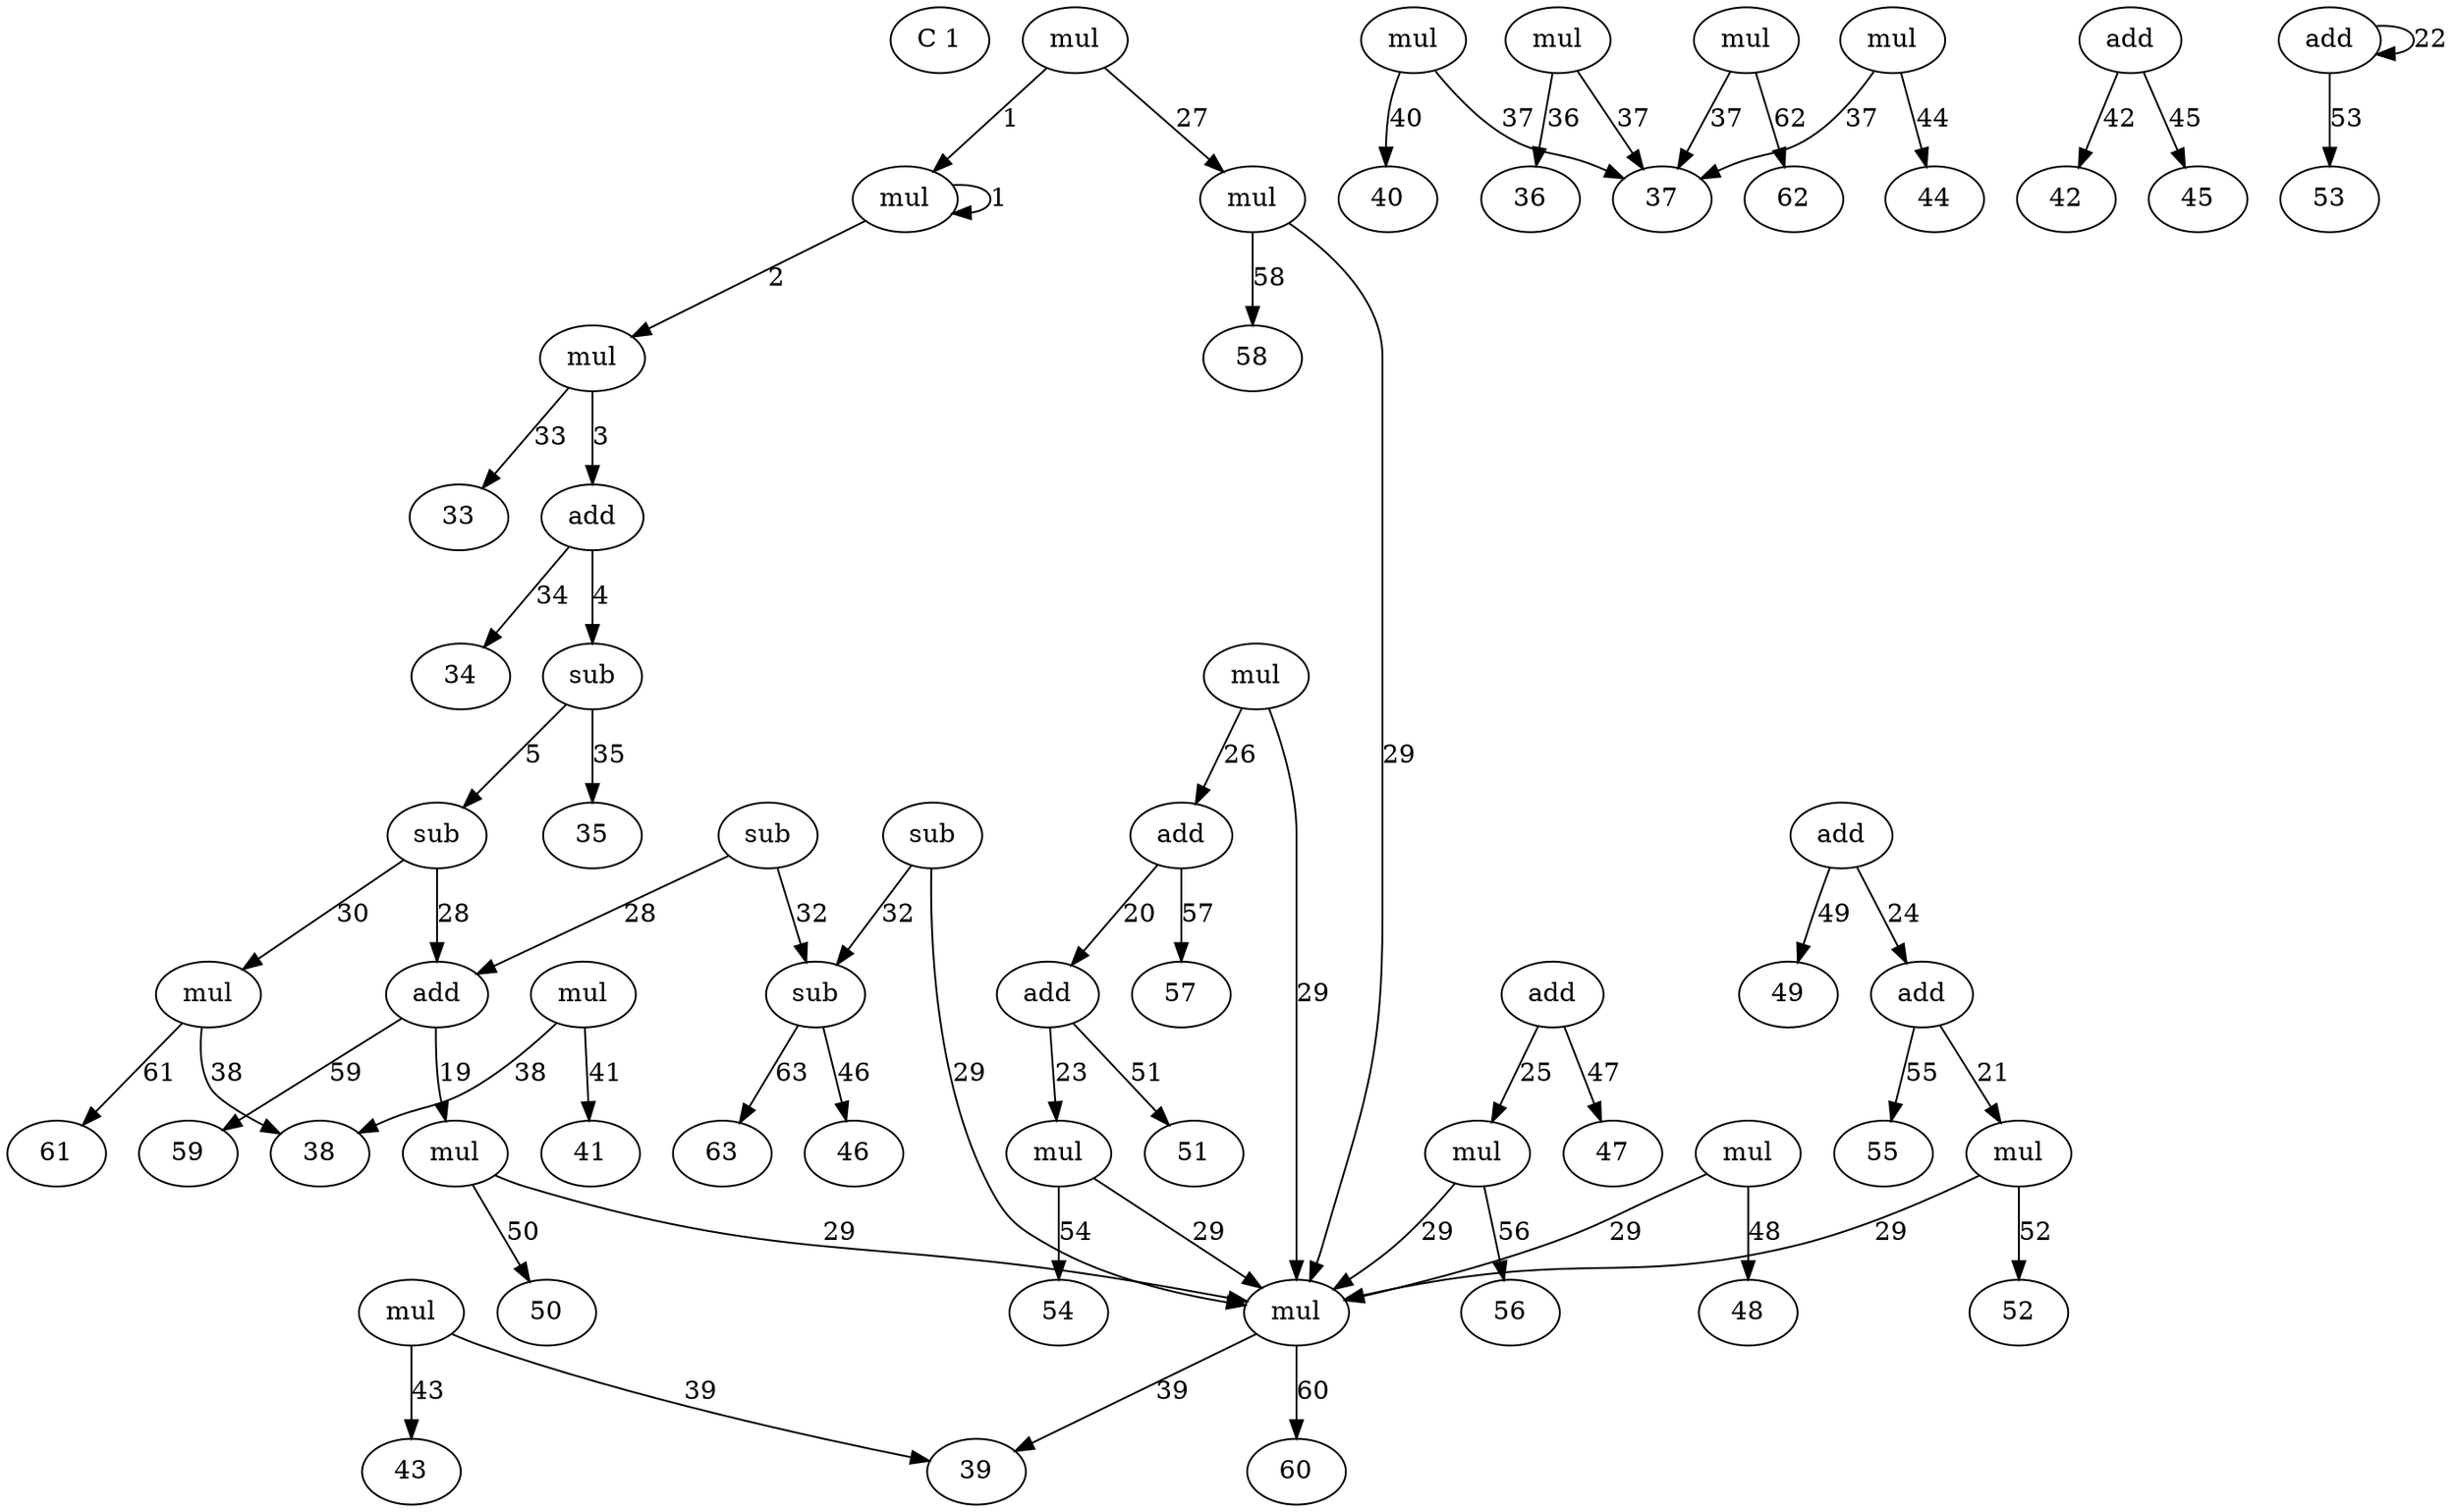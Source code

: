 digraph G {
0 [label="C 1"]
1 [label="mul"]
1 -> 1 [label="1"]
1 -> 2 [label="2"]
2 [label="mul"]
2 -> 3 [label="3"]
2 -> 33 [label="33"]
3 [label="add"]
3 -> 4 [label="4"]
3 -> 34 [label="34"]
4 [label="sub"]
4 -> 35 [label="35"]
4 -> 5 [label="5"]
5 [label="sub"]
5 -> 28 [label="28"]
5 -> 30 [label="30"]
6 [label="sub"]
6 -> 28 [label="28"]
6 -> 32 [label="32"]
7 [label="sub"]
7 -> 29 [label="29"]
7 -> 32 [label="32"]
8 [label="mul"]
8 -> 36 [label="36"]
8 -> 37 [label="37"]
9 [label="mul"]
9 -> 37 [label="37"]
9 -> 40 [label="40"]
10 [label="mul"]
10 -> 38 [label="38"]
10 -> 41 [label="41"]
11 [label="mul"]
11 -> 1 [label="1"]
11 -> 27 [label="27"]
12 [label="mul"]
12 -> 39 [label="39"]
12 -> 43 [label="43"]
13 [label="mul"]
13 -> 37 [label="37"]
13 -> 44 [label="44"]
14 [label="add"]
14 -> 42 [label="42"]
14 -> 45 [label="45"]
15 [label="mul"]
15 -> 26 [label="26"]
15 -> 29 [label="29"]
16 [label="add"]
16 -> 25 [label="25"]
16 -> 47 [label="47"]
17 [label="mul"]
17 -> 29 [label="29"]
17 -> 48 [label="48"]
18 [label="add"]
18 -> 24 [label="24"]
18 -> 49 [label="49"]
19 [label="mul"]
19 -> 29 [label="29"]
19 -> 50 [label="50"]
20 [label="add"]
20 -> 23 [label="23"]
20 -> 51 [label="51"]
21 [label="mul"]
21 -> 29 [label="29"]
21 -> 52 [label="52"]
22 [label="add"]
22 -> 22 [label="22"]
22 -> 53 [label="53"]
23 [label="mul"]
23 -> 29 [label="29"]
23 -> 54 [label="54"]
24 [label="add"]
24 -> 21 [label="21"]
24 -> 55 [label="55"]
25 [label="mul"]
25 -> 29 [label="29"]
25 -> 56 [label="56"]
26 [label="add"]
26 -> 20 [label="20"]
26 -> 57 [label="57"]
27 [label="mul"]
27 -> 29 [label="29"]
27 -> 58 [label="58"]
28 [label="add"]
28 -> 19 [label="19"]
28 -> 59 [label="59"]
29 [label="mul"]
29 -> 39 [label="39"]
29 -> 60 [label="60"]
30 [label="mul"]
30 -> 38 [label="38"]
30 -> 61 [label="61"]
31 [label="mul"]
31 -> 37 [label="37"]
31 -> 62 [label="62"]
32 [label="sub"]
32 -> 46 [label="46"]
32 -> 63 [label="63"]
}
